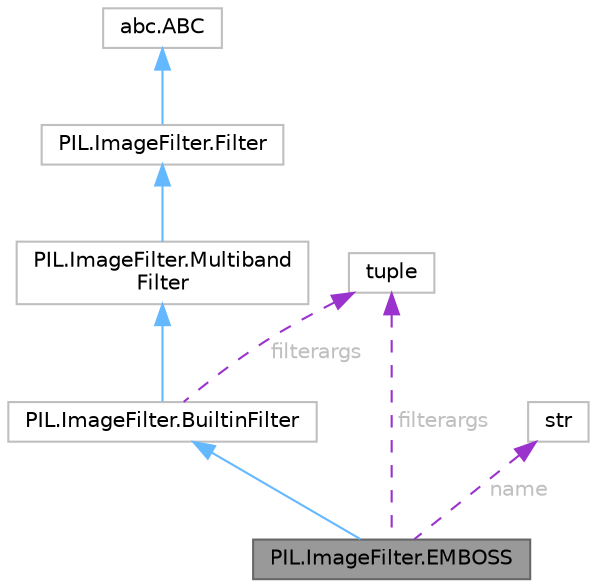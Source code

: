 digraph "PIL.ImageFilter.EMBOSS"
{
 // LATEX_PDF_SIZE
  bgcolor="transparent";
  edge [fontname=Helvetica,fontsize=10,labelfontname=Helvetica,labelfontsize=10];
  node [fontname=Helvetica,fontsize=10,shape=box,height=0.2,width=0.4];
  Node1 [id="Node000001",label="PIL.ImageFilter.EMBOSS",height=0.2,width=0.4,color="gray40", fillcolor="grey60", style="filled", fontcolor="black",tooltip=" "];
  Node2 -> Node1 [id="edge8_Node000001_Node000002",dir="back",color="steelblue1",style="solid",tooltip=" "];
  Node2 [id="Node000002",label="PIL.ImageFilter.BuiltinFilter",height=0.2,width=0.4,color="grey75", fillcolor="white", style="filled",URL="$d6/dd1/classPIL_1_1ImageFilter_1_1BuiltinFilter.html",tooltip=" "];
  Node3 -> Node2 [id="edge9_Node000002_Node000003",dir="back",color="steelblue1",style="solid",tooltip=" "];
  Node3 [id="Node000003",label="PIL.ImageFilter.Multiband\lFilter",height=0.2,width=0.4,color="grey75", fillcolor="white", style="filled",URL="$d5/d00/classPIL_1_1ImageFilter_1_1MultibandFilter.html",tooltip=" "];
  Node4 -> Node3 [id="edge10_Node000003_Node000004",dir="back",color="steelblue1",style="solid",tooltip=" "];
  Node4 [id="Node000004",label="PIL.ImageFilter.Filter",height=0.2,width=0.4,color="grey75", fillcolor="white", style="filled",URL="$da/dfa/classPIL_1_1ImageFilter_1_1Filter.html",tooltip=" "];
  Node5 -> Node4 [id="edge11_Node000004_Node000005",dir="back",color="steelblue1",style="solid",tooltip=" "];
  Node5 [id="Node000005",label="abc.ABC",height=0.2,width=0.4,color="grey75", fillcolor="white", style="filled",tooltip=" "];
  Node6 -> Node2 [id="edge12_Node000002_Node000006",dir="back",color="darkorchid3",style="dashed",tooltip=" ",label=" filterargs",fontcolor="grey" ];
  Node6 [id="Node000006",label="tuple",height=0.2,width=0.4,color="grey75", fillcolor="white", style="filled",tooltip=" "];
  Node7 -> Node1 [id="edge13_Node000001_Node000007",dir="back",color="darkorchid3",style="dashed",tooltip=" ",label=" name",fontcolor="grey" ];
  Node7 [id="Node000007",label="str",height=0.2,width=0.4,color="grey75", fillcolor="white", style="filled",tooltip=" "];
  Node6 -> Node1 [id="edge14_Node000001_Node000006",dir="back",color="darkorchid3",style="dashed",tooltip=" ",label=" filterargs",fontcolor="grey" ];
}
